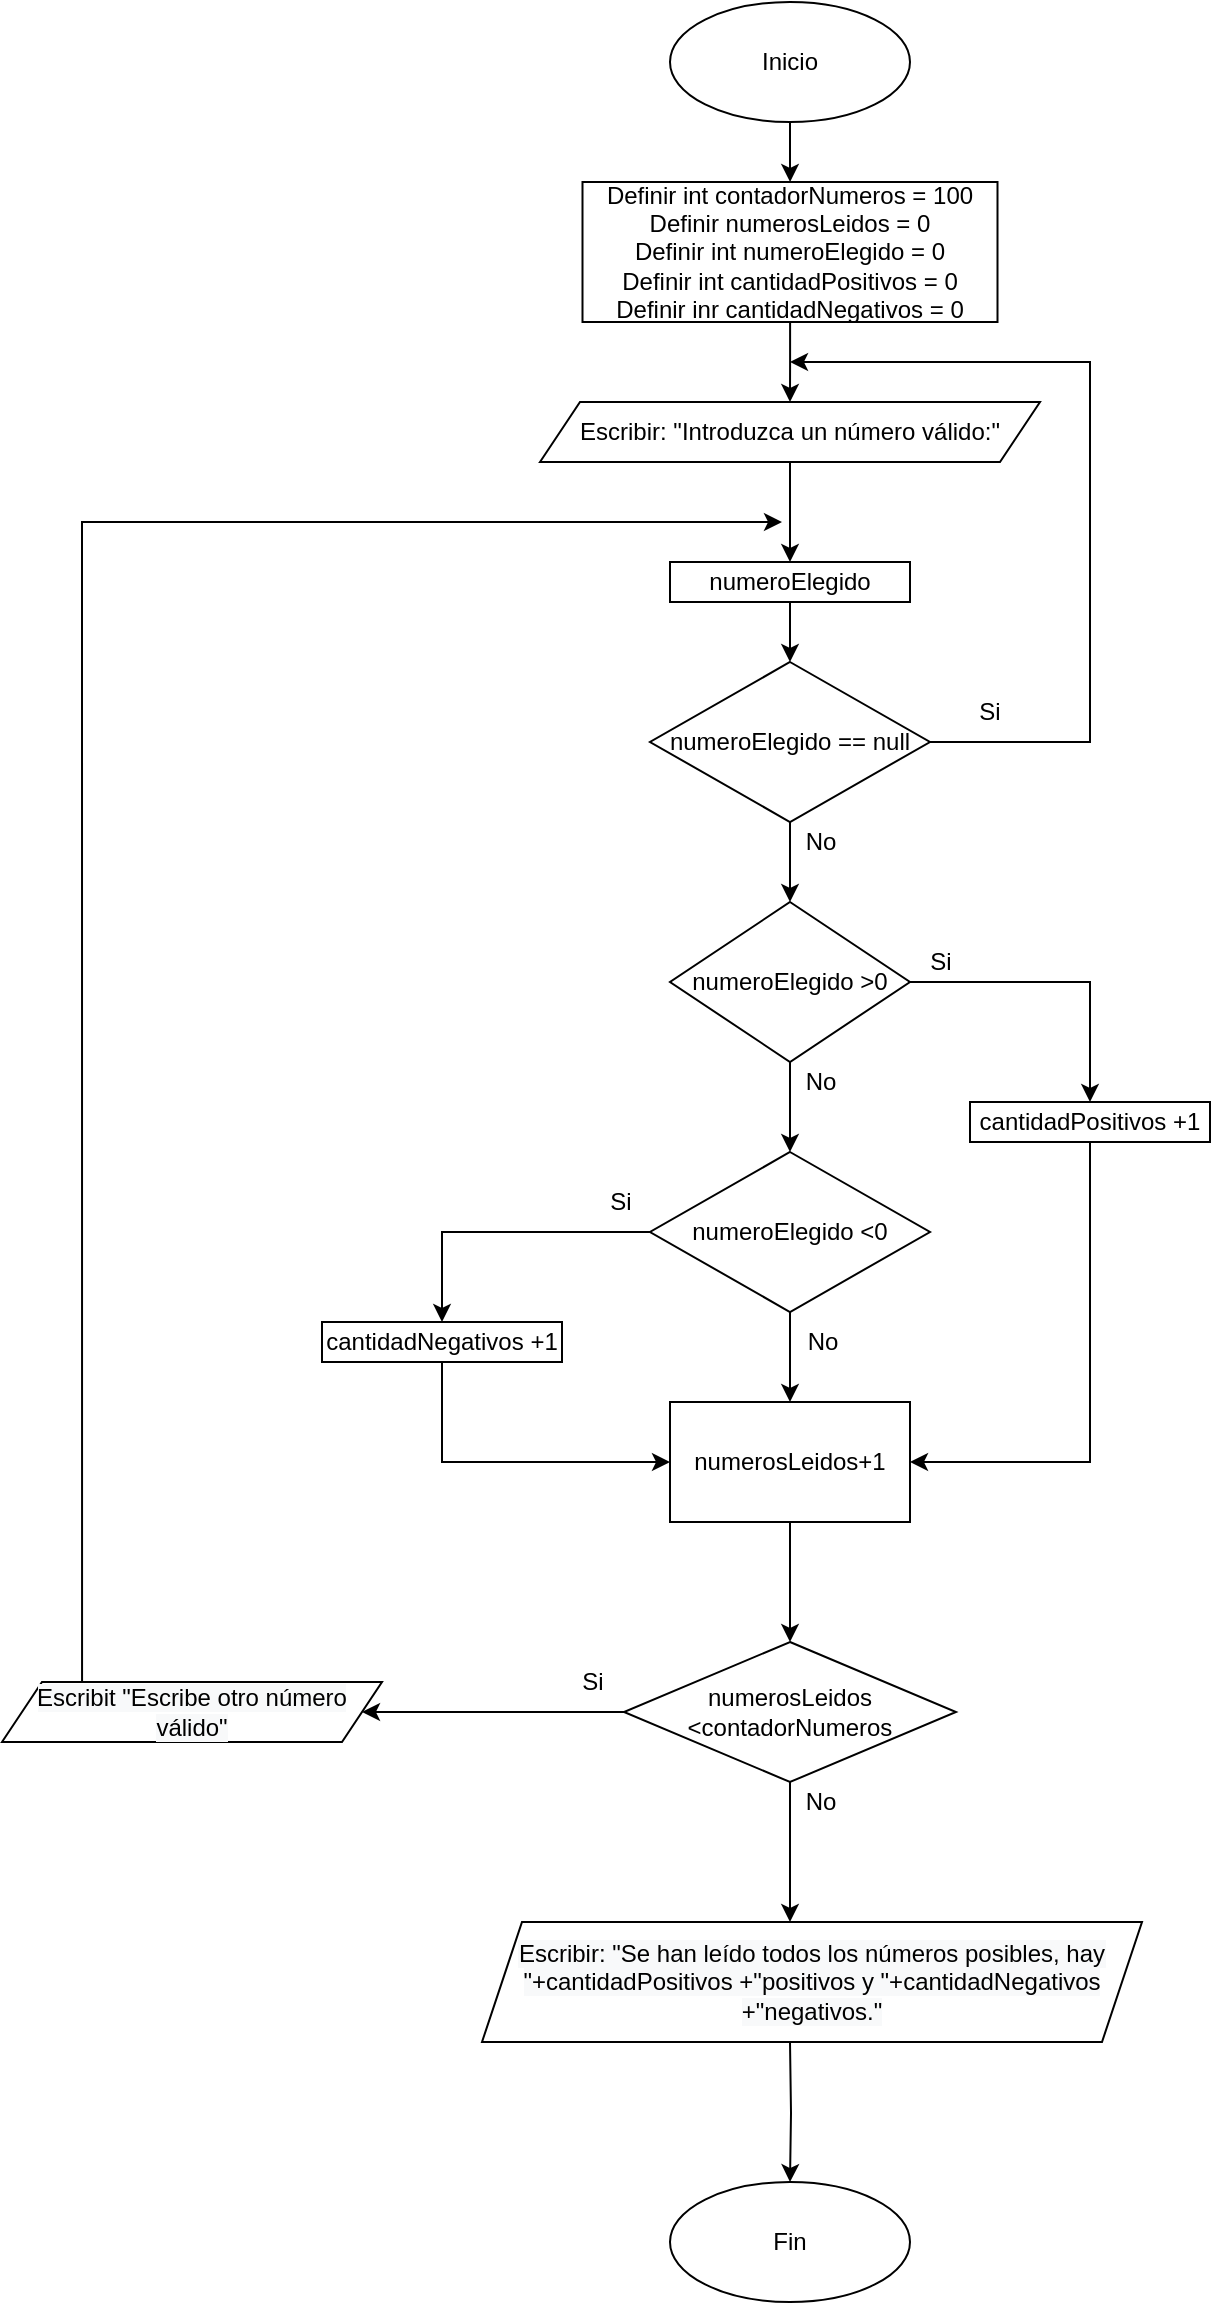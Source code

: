 <mxfile version="15.4.0" type="device"><diagram id="C5RBs43oDa-KdzZeNtuy" name="Page-1"><mxGraphModel dx="749" dy="556" grid="1" gridSize="10" guides="1" tooltips="1" connect="1" arrows="1" fold="1" page="1" pageScale="1" pageWidth="827" pageHeight="1169" math="0" shadow="0"><root><mxCell id="WIyWlLk6GJQsqaUBKTNV-0"/><mxCell id="WIyWlLk6GJQsqaUBKTNV-1" parent="WIyWlLk6GJQsqaUBKTNV-0"/><mxCell id="IN4tNIZpfv5pjC6R0LyH-8" value="" style="edgeStyle=orthogonalEdgeStyle;rounded=0;orthogonalLoop=1;jettySize=auto;html=1;" parent="WIyWlLk6GJQsqaUBKTNV-1" source="IN4tNIZpfv5pjC6R0LyH-0" target="IN4tNIZpfv5pjC6R0LyH-7" edge="1"><mxGeometry relative="1" as="geometry"/></mxCell><mxCell id="IN4tNIZpfv5pjC6R0LyH-0" value="Inicio" style="ellipse;whiteSpace=wrap;html=1;" parent="WIyWlLk6GJQsqaUBKTNV-1" vertex="1"><mxGeometry x="354" y="10" width="120" height="60" as="geometry"/></mxCell><mxCell id="IN4tNIZpfv5pjC6R0LyH-14" value="" style="edgeStyle=orthogonalEdgeStyle;rounded=0;orthogonalLoop=1;jettySize=auto;html=1;" parent="WIyWlLk6GJQsqaUBKTNV-1" source="IN4tNIZpfv5pjC6R0LyH-3" target="IN4tNIZpfv5pjC6R0LyH-13" edge="1"><mxGeometry relative="1" as="geometry"/></mxCell><mxCell id="IN4tNIZpfv5pjC6R0LyH-3" value="&lt;span&gt;Escribir: &quot;Introduzca un número válido:&quot;&lt;/span&gt;" style="shape=parallelogram;perimeter=parallelogramPerimeter;whiteSpace=wrap;html=1;fixedSize=1;" parent="WIyWlLk6GJQsqaUBKTNV-1" vertex="1"><mxGeometry x="289" y="210" width="250" height="30" as="geometry"/></mxCell><mxCell id="IN4tNIZpfv5pjC6R0LyH-12" value="" style="edgeStyle=orthogonalEdgeStyle;rounded=0;orthogonalLoop=1;jettySize=auto;html=1;" parent="WIyWlLk6GJQsqaUBKTNV-1" source="IN4tNIZpfv5pjC6R0LyH-7" target="IN4tNIZpfv5pjC6R0LyH-3" edge="1"><mxGeometry relative="1" as="geometry"/></mxCell><mxCell id="IN4tNIZpfv5pjC6R0LyH-7" value="Definir int contadorNumeros = 100&lt;br&gt;Definir numerosLeidos = 0&lt;br&gt;Definir int numeroElegido = 0&lt;br&gt;Definir int cantidadPositivos = 0&lt;br&gt;Definir inr cantidadNegativos = 0" style="rounded=0;whiteSpace=wrap;html=1;" parent="WIyWlLk6GJQsqaUBKTNV-1" vertex="1"><mxGeometry x="310.25" y="100" width="207.5" height="70" as="geometry"/></mxCell><mxCell id="IN4tNIZpfv5pjC6R0LyH-16" value="" style="edgeStyle=orthogonalEdgeStyle;rounded=0;orthogonalLoop=1;jettySize=auto;html=1;" parent="WIyWlLk6GJQsqaUBKTNV-1" source="IN4tNIZpfv5pjC6R0LyH-13" target="IN4tNIZpfv5pjC6R0LyH-15" edge="1"><mxGeometry relative="1" as="geometry"/></mxCell><mxCell id="IN4tNIZpfv5pjC6R0LyH-13" value="numeroElegido" style="whiteSpace=wrap;html=1;" parent="WIyWlLk6GJQsqaUBKTNV-1" vertex="1"><mxGeometry x="354" y="290" width="120" height="20" as="geometry"/></mxCell><mxCell id="IN4tNIZpfv5pjC6R0LyH-17" style="edgeStyle=orthogonalEdgeStyle;rounded=0;orthogonalLoop=1;jettySize=auto;html=1;exitX=1;exitY=0.5;exitDx=0;exitDy=0;" parent="WIyWlLk6GJQsqaUBKTNV-1" source="IN4tNIZpfv5pjC6R0LyH-15" edge="1"><mxGeometry relative="1" as="geometry"><mxPoint x="414" y="190" as="targetPoint"/><Array as="points"><mxPoint x="564" y="380"/><mxPoint x="564" y="190"/></Array></mxGeometry></mxCell><mxCell id="IN4tNIZpfv5pjC6R0LyH-21" style="edgeStyle=orthogonalEdgeStyle;rounded=0;orthogonalLoop=1;jettySize=auto;html=1;entryX=0.5;entryY=0;entryDx=0;entryDy=0;" parent="WIyWlLk6GJQsqaUBKTNV-1" source="IN4tNIZpfv5pjC6R0LyH-15" target="IN4tNIZpfv5pjC6R0LyH-19" edge="1"><mxGeometry relative="1" as="geometry"><mxPoint x="304" y="440" as="targetPoint"/></mxGeometry></mxCell><mxCell id="IN4tNIZpfv5pjC6R0LyH-15" value="numeroElegido == null" style="rhombus;whiteSpace=wrap;html=1;" parent="WIyWlLk6GJQsqaUBKTNV-1" vertex="1"><mxGeometry x="344" y="340" width="140" height="80" as="geometry"/></mxCell><mxCell id="IN4tNIZpfv5pjC6R0LyH-18" value="Si" style="text;html=1;strokeColor=none;fillColor=none;align=center;verticalAlign=middle;whiteSpace=wrap;rounded=0;" parent="WIyWlLk6GJQsqaUBKTNV-1" vertex="1"><mxGeometry x="484" y="350" width="60" height="30" as="geometry"/></mxCell><mxCell id="IN4tNIZpfv5pjC6R0LyH-24" style="edgeStyle=orthogonalEdgeStyle;rounded=0;orthogonalLoop=1;jettySize=auto;html=1;entryX=0.5;entryY=0;entryDx=0;entryDy=0;" parent="WIyWlLk6GJQsqaUBKTNV-1" source="IN4tNIZpfv5pjC6R0LyH-19" target="IN4tNIZpfv5pjC6R0LyH-23" edge="1"><mxGeometry relative="1" as="geometry"/></mxCell><mxCell id="IN4tNIZpfv5pjC6R0LyH-29" value="" style="edgeStyle=orthogonalEdgeStyle;rounded=0;orthogonalLoop=1;jettySize=auto;html=1;" parent="WIyWlLk6GJQsqaUBKTNV-1" source="IN4tNIZpfv5pjC6R0LyH-19" target="IN4tNIZpfv5pjC6R0LyH-28" edge="1"><mxGeometry relative="1" as="geometry"/></mxCell><mxCell id="IN4tNIZpfv5pjC6R0LyH-19" value="numeroElegido &amp;gt;0" style="rhombus;whiteSpace=wrap;html=1;" parent="WIyWlLk6GJQsqaUBKTNV-1" vertex="1"><mxGeometry x="354" y="460" width="120" height="80" as="geometry"/></mxCell><mxCell id="IN4tNIZpfv5pjC6R0LyH-22" value="No" style="text;html=1;align=center;verticalAlign=middle;resizable=0;points=[];autosize=1;strokeColor=none;fillColor=none;" parent="WIyWlLk6GJQsqaUBKTNV-1" vertex="1"><mxGeometry x="414" y="420" width="30" height="20" as="geometry"/></mxCell><mxCell id="IN4tNIZpfv5pjC6R0LyH-42" style="edgeStyle=orthogonalEdgeStyle;rounded=0;orthogonalLoop=1;jettySize=auto;html=1;entryX=1;entryY=0.5;entryDx=0;entryDy=0;exitX=0.5;exitY=1;exitDx=0;exitDy=0;" parent="WIyWlLk6GJQsqaUBKTNV-1" source="IN4tNIZpfv5pjC6R0LyH-23" target="IN4tNIZpfv5pjC6R0LyH-38" edge="1"><mxGeometry relative="1" as="geometry"/></mxCell><mxCell id="IN4tNIZpfv5pjC6R0LyH-23" value="cantidadPositivos +1" style="rounded=0;whiteSpace=wrap;html=1;" parent="WIyWlLk6GJQsqaUBKTNV-1" vertex="1"><mxGeometry x="504" y="560" width="120" height="20" as="geometry"/></mxCell><mxCell id="IN4tNIZpfv5pjC6R0LyH-25" value="Si" style="text;html=1;align=center;verticalAlign=middle;resizable=0;points=[];autosize=1;strokeColor=none;fillColor=none;" parent="WIyWlLk6GJQsqaUBKTNV-1" vertex="1"><mxGeometry x="474" y="480" width="30" height="20" as="geometry"/></mxCell><mxCell id="IN4tNIZpfv5pjC6R0LyH-32" style="edgeStyle=orthogonalEdgeStyle;rounded=0;orthogonalLoop=1;jettySize=auto;html=1;entryX=0.5;entryY=0;entryDx=0;entryDy=0;" parent="WIyWlLk6GJQsqaUBKTNV-1" source="IN4tNIZpfv5pjC6R0LyH-28" target="IN4tNIZpfv5pjC6R0LyH-31" edge="1"><mxGeometry relative="1" as="geometry"/></mxCell><mxCell id="IN4tNIZpfv5pjC6R0LyH-40" value="" style="edgeStyle=orthogonalEdgeStyle;rounded=0;orthogonalLoop=1;jettySize=auto;html=1;" parent="WIyWlLk6GJQsqaUBKTNV-1" source="IN4tNIZpfv5pjC6R0LyH-28" target="IN4tNIZpfv5pjC6R0LyH-38" edge="1"><mxGeometry relative="1" as="geometry"/></mxCell><mxCell id="IN4tNIZpfv5pjC6R0LyH-28" value="numeroElegido &amp;lt;0" style="rhombus;whiteSpace=wrap;html=1;" parent="WIyWlLk6GJQsqaUBKTNV-1" vertex="1"><mxGeometry x="344" y="585" width="140" height="80" as="geometry"/></mxCell><mxCell id="IN4tNIZpfv5pjC6R0LyH-30" value="No" style="text;html=1;align=center;verticalAlign=middle;resizable=0;points=[];autosize=1;strokeColor=none;fillColor=none;" parent="WIyWlLk6GJQsqaUBKTNV-1" vertex="1"><mxGeometry x="414" y="540" width="30" height="20" as="geometry"/></mxCell><mxCell id="IN4tNIZpfv5pjC6R0LyH-39" style="edgeStyle=orthogonalEdgeStyle;rounded=0;orthogonalLoop=1;jettySize=auto;html=1;entryX=0;entryY=0.5;entryDx=0;entryDy=0;exitX=0.5;exitY=1;exitDx=0;exitDy=0;" parent="WIyWlLk6GJQsqaUBKTNV-1" source="IN4tNIZpfv5pjC6R0LyH-31" target="IN4tNIZpfv5pjC6R0LyH-38" edge="1"><mxGeometry relative="1" as="geometry"/></mxCell><mxCell id="IN4tNIZpfv5pjC6R0LyH-31" value="cantidadNegativos +1" style="whiteSpace=wrap;html=1;" parent="WIyWlLk6GJQsqaUBKTNV-1" vertex="1"><mxGeometry x="180" y="670" width="120" height="20" as="geometry"/></mxCell><mxCell id="IN4tNIZpfv5pjC6R0LyH-33" value="Si" style="text;html=1;align=center;verticalAlign=middle;resizable=0;points=[];autosize=1;strokeColor=none;fillColor=none;" parent="WIyWlLk6GJQsqaUBKTNV-1" vertex="1"><mxGeometry x="314" y="600" width="30" height="20" as="geometry"/></mxCell><mxCell id="IN4tNIZpfv5pjC6R0LyH-45" value="" style="edgeStyle=orthogonalEdgeStyle;rounded=0;orthogonalLoop=1;jettySize=auto;html=1;" parent="WIyWlLk6GJQsqaUBKTNV-1" source="IN4tNIZpfv5pjC6R0LyH-37" edge="1"><mxGeometry relative="1" as="geometry"><mxPoint x="414" y="970" as="targetPoint"/></mxGeometry></mxCell><mxCell id="IN4tNIZpfv5pjC6R0LyH-50" style="edgeStyle=orthogonalEdgeStyle;rounded=0;orthogonalLoop=1;jettySize=auto;html=1;entryX=1;entryY=0.5;entryDx=0;entryDy=0;" parent="WIyWlLk6GJQsqaUBKTNV-1" source="IN4tNIZpfv5pjC6R0LyH-37" edge="1"><mxGeometry relative="1" as="geometry"><mxPoint x="200" y="865" as="targetPoint"/></mxGeometry></mxCell><mxCell id="IN4tNIZpfv5pjC6R0LyH-37" value="numerosLeidos &amp;lt;contadorNumeros" style="rhombus;whiteSpace=wrap;html=1;" parent="WIyWlLk6GJQsqaUBKTNV-1" vertex="1"><mxGeometry x="331" y="830" width="166" height="70" as="geometry"/></mxCell><mxCell id="IN4tNIZpfv5pjC6R0LyH-43" value="" style="edgeStyle=orthogonalEdgeStyle;rounded=0;orthogonalLoop=1;jettySize=auto;html=1;" parent="WIyWlLk6GJQsqaUBKTNV-1" source="IN4tNIZpfv5pjC6R0LyH-38" target="IN4tNIZpfv5pjC6R0LyH-37" edge="1"><mxGeometry relative="1" as="geometry"/></mxCell><mxCell id="IN4tNIZpfv5pjC6R0LyH-38" value="numerosLeidos+1" style="whiteSpace=wrap;html=1;" parent="WIyWlLk6GJQsqaUBKTNV-1" vertex="1"><mxGeometry x="354" y="710" width="120" height="60" as="geometry"/></mxCell><mxCell id="IN4tNIZpfv5pjC6R0LyH-41" value="No" style="text;html=1;align=center;verticalAlign=middle;resizable=0;points=[];autosize=1;strokeColor=none;fillColor=none;" parent="WIyWlLk6GJQsqaUBKTNV-1" vertex="1"><mxGeometry x="415" y="670" width="30" height="20" as="geometry"/></mxCell><mxCell id="IN4tNIZpfv5pjC6R0LyH-48" value="" style="edgeStyle=orthogonalEdgeStyle;rounded=0;orthogonalLoop=1;jettySize=auto;html=1;" parent="WIyWlLk6GJQsqaUBKTNV-1" target="IN4tNIZpfv5pjC6R0LyH-47" edge="1"><mxGeometry relative="1" as="geometry"><mxPoint x="414" y="1030" as="sourcePoint"/></mxGeometry></mxCell><mxCell id="IN4tNIZpfv5pjC6R0LyH-46" value="No" style="text;html=1;align=center;verticalAlign=middle;resizable=0;points=[];autosize=1;strokeColor=none;fillColor=none;" parent="WIyWlLk6GJQsqaUBKTNV-1" vertex="1"><mxGeometry x="414" y="900" width="30" height="20" as="geometry"/></mxCell><mxCell id="IN4tNIZpfv5pjC6R0LyH-47" value="Fin" style="ellipse;whiteSpace=wrap;html=1;" parent="WIyWlLk6GJQsqaUBKTNV-1" vertex="1"><mxGeometry x="354" y="1100" width="120" height="60" as="geometry"/></mxCell><mxCell id="IN4tNIZpfv5pjC6R0LyH-52" style="edgeStyle=orthogonalEdgeStyle;rounded=0;orthogonalLoop=1;jettySize=auto;html=1;" parent="WIyWlLk6GJQsqaUBKTNV-1" edge="1"><mxGeometry relative="1" as="geometry"><mxPoint x="410" y="270" as="targetPoint"/><Array as="points"><mxPoint x="60" y="270"/></Array><mxPoint x="60.034" y="850" as="sourcePoint"/></mxGeometry></mxCell><mxCell id="IN4tNIZpfv5pjC6R0LyH-51" value="Si" style="text;html=1;align=center;verticalAlign=middle;resizable=0;points=[];autosize=1;strokeColor=none;fillColor=none;" parent="WIyWlLk6GJQsqaUBKTNV-1" vertex="1"><mxGeometry x="300" y="840" width="30" height="20" as="geometry"/></mxCell><mxCell id="kaD54VX61hRz7m1Hg2-h-0" value="&#10;&#10;&lt;span style=&quot;color: rgb(0, 0, 0); font-family: helvetica; font-size: 12px; font-style: normal; font-weight: 400; letter-spacing: normal; text-align: center; text-indent: 0px; text-transform: none; word-spacing: 0px; background-color: rgb(248, 249, 250); display: inline; float: none;&quot;&gt;Escribir: &quot;Se han leído todos los números posibles, hay &quot;+cantidadPositivos +&quot;positivos y &quot;+cantidadNegativos +&quot;negativos.&quot;&lt;/span&gt;&#10;&#10;" style="shape=parallelogram;perimeter=parallelogramPerimeter;whiteSpace=wrap;html=1;fixedSize=1;" vertex="1" parent="WIyWlLk6GJQsqaUBKTNV-1"><mxGeometry x="260" y="970" width="330" height="60" as="geometry"/></mxCell><mxCell id="kaD54VX61hRz7m1Hg2-h-1" value="&#10;&#10;&lt;span style=&quot;color: rgb(0, 0, 0); font-family: helvetica; font-size: 12px; font-style: normal; font-weight: 400; letter-spacing: normal; text-align: center; text-indent: 0px; text-transform: none; word-spacing: 0px; background-color: rgb(248, 249, 250); display: inline; float: none;&quot;&gt;Escribit &quot;Escribe otro número válido&quot;&lt;/span&gt;&#10;&#10;" style="shape=parallelogram;perimeter=parallelogramPerimeter;whiteSpace=wrap;html=1;fixedSize=1;" vertex="1" parent="WIyWlLk6GJQsqaUBKTNV-1"><mxGeometry x="20" y="850" width="190" height="30" as="geometry"/></mxCell></root></mxGraphModel></diagram></mxfile>